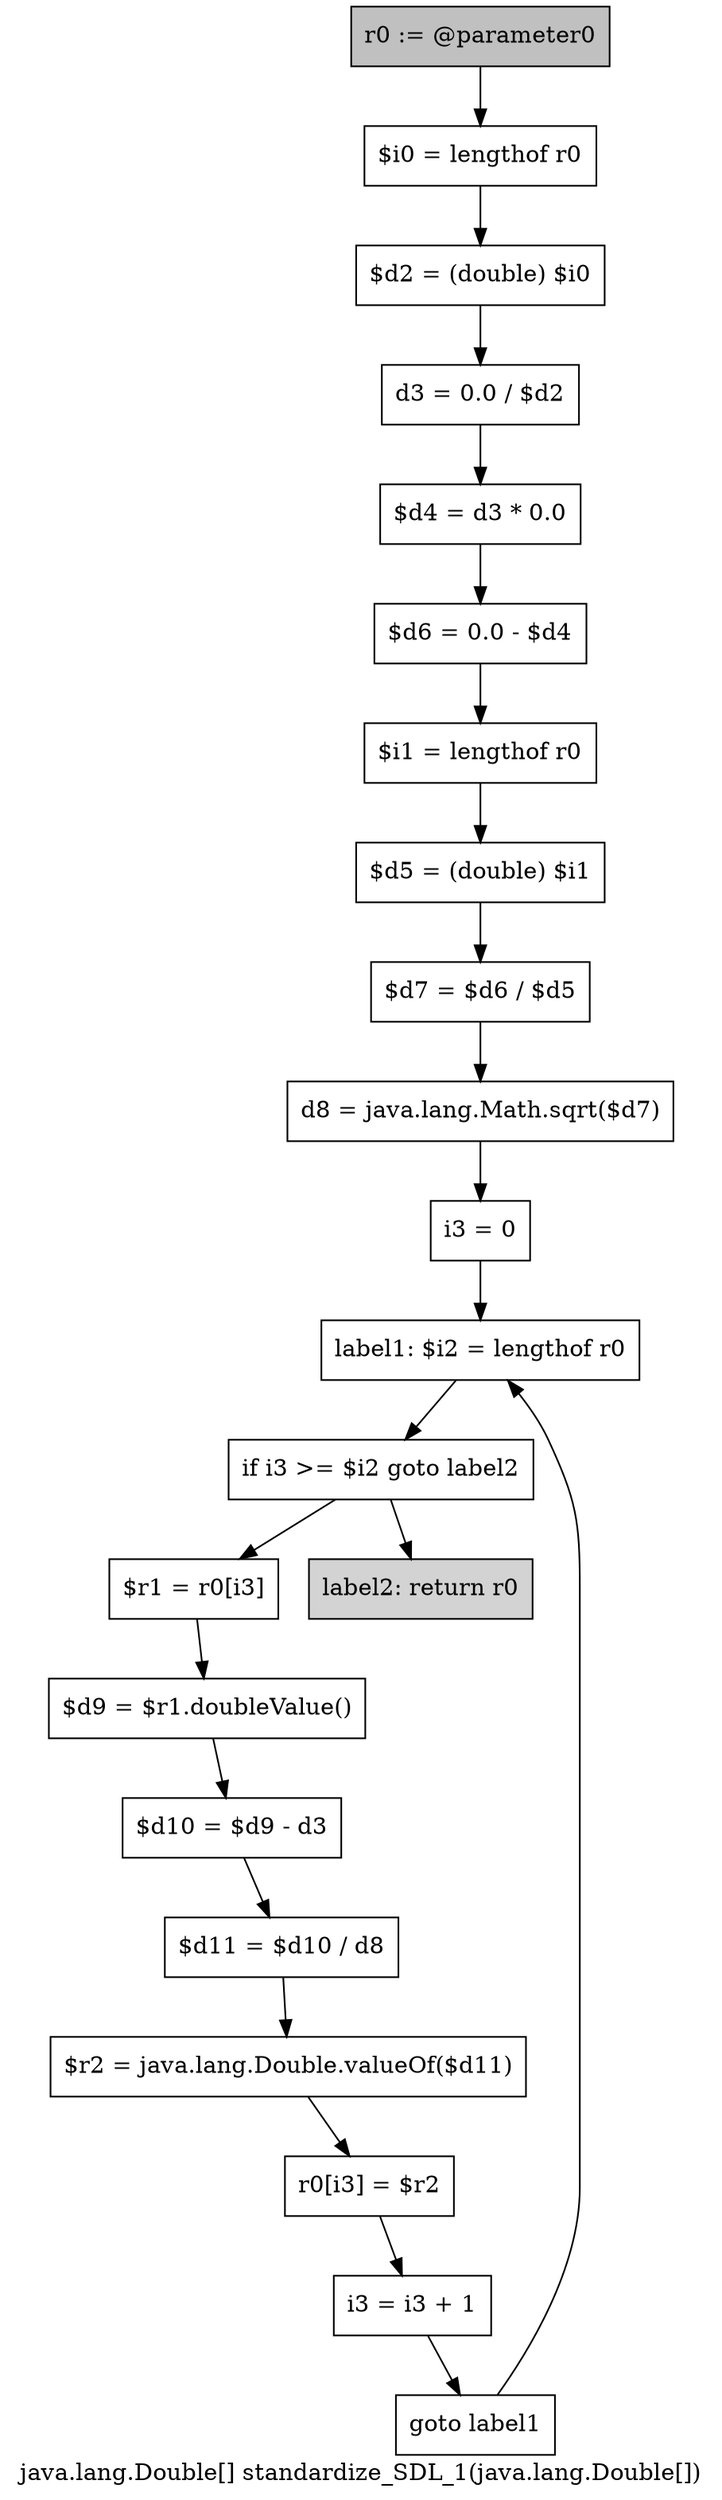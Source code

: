 digraph "java.lang.Double[] standardize_SDL_1(java.lang.Double[])" {
    label="java.lang.Double[] standardize_SDL_1(java.lang.Double[])";
    node [shape=box];
    "0" [style=filled,fillcolor=gray,label="r0 := @parameter0",];
    "1" [label="$i0 = lengthof r0",];
    "0"->"1";
    "2" [label="$d2 = (double) $i0",];
    "1"->"2";
    "3" [label="d3 = 0.0 / $d2",];
    "2"->"3";
    "4" [label="$d4 = d3 * 0.0",];
    "3"->"4";
    "5" [label="$d6 = 0.0 - $d4",];
    "4"->"5";
    "6" [label="$i1 = lengthof r0",];
    "5"->"6";
    "7" [label="$d5 = (double) $i1",];
    "6"->"7";
    "8" [label="$d7 = $d6 / $d5",];
    "7"->"8";
    "9" [label="d8 = java.lang.Math.sqrt($d7)",];
    "8"->"9";
    "10" [label="i3 = 0",];
    "9"->"10";
    "11" [label="label1: $i2 = lengthof r0",];
    "10"->"11";
    "12" [label="if i3 >= $i2 goto label2",];
    "11"->"12";
    "13" [label="$r1 = r0[i3]",];
    "12"->"13";
    "21" [style=filled,fillcolor=lightgray,label="label2: return r0",];
    "12"->"21";
    "14" [label="$d9 = $r1.doubleValue()",];
    "13"->"14";
    "15" [label="$d10 = $d9 - d3",];
    "14"->"15";
    "16" [label="$d11 = $d10 / d8",];
    "15"->"16";
    "17" [label="$r2 = java.lang.Double.valueOf($d11)",];
    "16"->"17";
    "18" [label="r0[i3] = $r2",];
    "17"->"18";
    "19" [label="i3 = i3 + 1",];
    "18"->"19";
    "20" [label="goto label1",];
    "19"->"20";
    "20"->"11";
}
